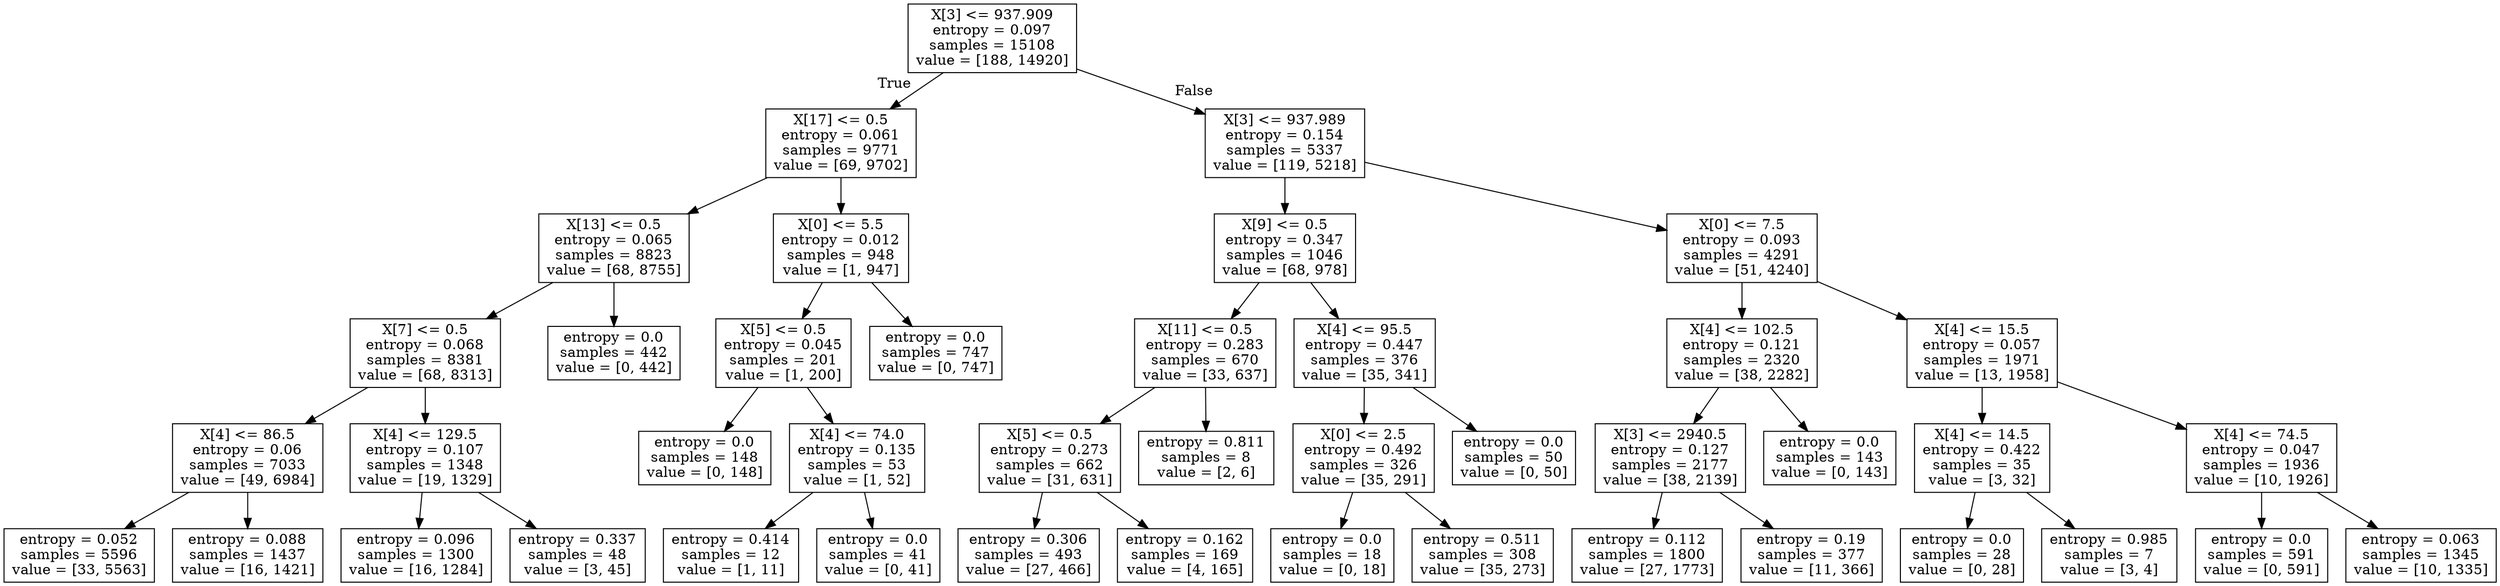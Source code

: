 digraph Tree {
node [shape=box] ;
0 [label="X[3] <= 937.909\nentropy = 0.097\nsamples = 15108\nvalue = [188, 14920]"] ;
1 [label="X[17] <= 0.5\nentropy = 0.061\nsamples = 9771\nvalue = [69, 9702]"] ;
0 -> 1 [labeldistance=2.5, labelangle=45, headlabel="True"] ;
2 [label="X[13] <= 0.5\nentropy = 0.065\nsamples = 8823\nvalue = [68, 8755]"] ;
1 -> 2 ;
3 [label="X[7] <= 0.5\nentropy = 0.068\nsamples = 8381\nvalue = [68, 8313]"] ;
2 -> 3 ;
4 [label="X[4] <= 86.5\nentropy = 0.06\nsamples = 7033\nvalue = [49, 6984]"] ;
3 -> 4 ;
5 [label="entropy = 0.052\nsamples = 5596\nvalue = [33, 5563]"] ;
4 -> 5 ;
6 [label="entropy = 0.088\nsamples = 1437\nvalue = [16, 1421]"] ;
4 -> 6 ;
7 [label="X[4] <= 129.5\nentropy = 0.107\nsamples = 1348\nvalue = [19, 1329]"] ;
3 -> 7 ;
8 [label="entropy = 0.096\nsamples = 1300\nvalue = [16, 1284]"] ;
7 -> 8 ;
9 [label="entropy = 0.337\nsamples = 48\nvalue = [3, 45]"] ;
7 -> 9 ;
10 [label="entropy = 0.0\nsamples = 442\nvalue = [0, 442]"] ;
2 -> 10 ;
11 [label="X[0] <= 5.5\nentropy = 0.012\nsamples = 948\nvalue = [1, 947]"] ;
1 -> 11 ;
12 [label="X[5] <= 0.5\nentropy = 0.045\nsamples = 201\nvalue = [1, 200]"] ;
11 -> 12 ;
13 [label="entropy = 0.0\nsamples = 148\nvalue = [0, 148]"] ;
12 -> 13 ;
14 [label="X[4] <= 74.0\nentropy = 0.135\nsamples = 53\nvalue = [1, 52]"] ;
12 -> 14 ;
15 [label="entropy = 0.414\nsamples = 12\nvalue = [1, 11]"] ;
14 -> 15 ;
16 [label="entropy = 0.0\nsamples = 41\nvalue = [0, 41]"] ;
14 -> 16 ;
17 [label="entropy = 0.0\nsamples = 747\nvalue = [0, 747]"] ;
11 -> 17 ;
18 [label="X[3] <= 937.989\nentropy = 0.154\nsamples = 5337\nvalue = [119, 5218]"] ;
0 -> 18 [labeldistance=2.5, labelangle=-45, headlabel="False"] ;
19 [label="X[9] <= 0.5\nentropy = 0.347\nsamples = 1046\nvalue = [68, 978]"] ;
18 -> 19 ;
20 [label="X[11] <= 0.5\nentropy = 0.283\nsamples = 670\nvalue = [33, 637]"] ;
19 -> 20 ;
21 [label="X[5] <= 0.5\nentropy = 0.273\nsamples = 662\nvalue = [31, 631]"] ;
20 -> 21 ;
22 [label="entropy = 0.306\nsamples = 493\nvalue = [27, 466]"] ;
21 -> 22 ;
23 [label="entropy = 0.162\nsamples = 169\nvalue = [4, 165]"] ;
21 -> 23 ;
24 [label="entropy = 0.811\nsamples = 8\nvalue = [2, 6]"] ;
20 -> 24 ;
25 [label="X[4] <= 95.5\nentropy = 0.447\nsamples = 376\nvalue = [35, 341]"] ;
19 -> 25 ;
26 [label="X[0] <= 2.5\nentropy = 0.492\nsamples = 326\nvalue = [35, 291]"] ;
25 -> 26 ;
27 [label="entropy = 0.0\nsamples = 18\nvalue = [0, 18]"] ;
26 -> 27 ;
28 [label="entropy = 0.511\nsamples = 308\nvalue = [35, 273]"] ;
26 -> 28 ;
29 [label="entropy = 0.0\nsamples = 50\nvalue = [0, 50]"] ;
25 -> 29 ;
30 [label="X[0] <= 7.5\nentropy = 0.093\nsamples = 4291\nvalue = [51, 4240]"] ;
18 -> 30 ;
31 [label="X[4] <= 102.5\nentropy = 0.121\nsamples = 2320\nvalue = [38, 2282]"] ;
30 -> 31 ;
32 [label="X[3] <= 2940.5\nentropy = 0.127\nsamples = 2177\nvalue = [38, 2139]"] ;
31 -> 32 ;
33 [label="entropy = 0.112\nsamples = 1800\nvalue = [27, 1773]"] ;
32 -> 33 ;
34 [label="entropy = 0.19\nsamples = 377\nvalue = [11, 366]"] ;
32 -> 34 ;
35 [label="entropy = 0.0\nsamples = 143\nvalue = [0, 143]"] ;
31 -> 35 ;
36 [label="X[4] <= 15.5\nentropy = 0.057\nsamples = 1971\nvalue = [13, 1958]"] ;
30 -> 36 ;
37 [label="X[4] <= 14.5\nentropy = 0.422\nsamples = 35\nvalue = [3, 32]"] ;
36 -> 37 ;
38 [label="entropy = 0.0\nsamples = 28\nvalue = [0, 28]"] ;
37 -> 38 ;
39 [label="entropy = 0.985\nsamples = 7\nvalue = [3, 4]"] ;
37 -> 39 ;
40 [label="X[4] <= 74.5\nentropy = 0.047\nsamples = 1936\nvalue = [10, 1926]"] ;
36 -> 40 ;
41 [label="entropy = 0.0\nsamples = 591\nvalue = [0, 591]"] ;
40 -> 41 ;
42 [label="entropy = 0.063\nsamples = 1345\nvalue = [10, 1335]"] ;
40 -> 42 ;
}